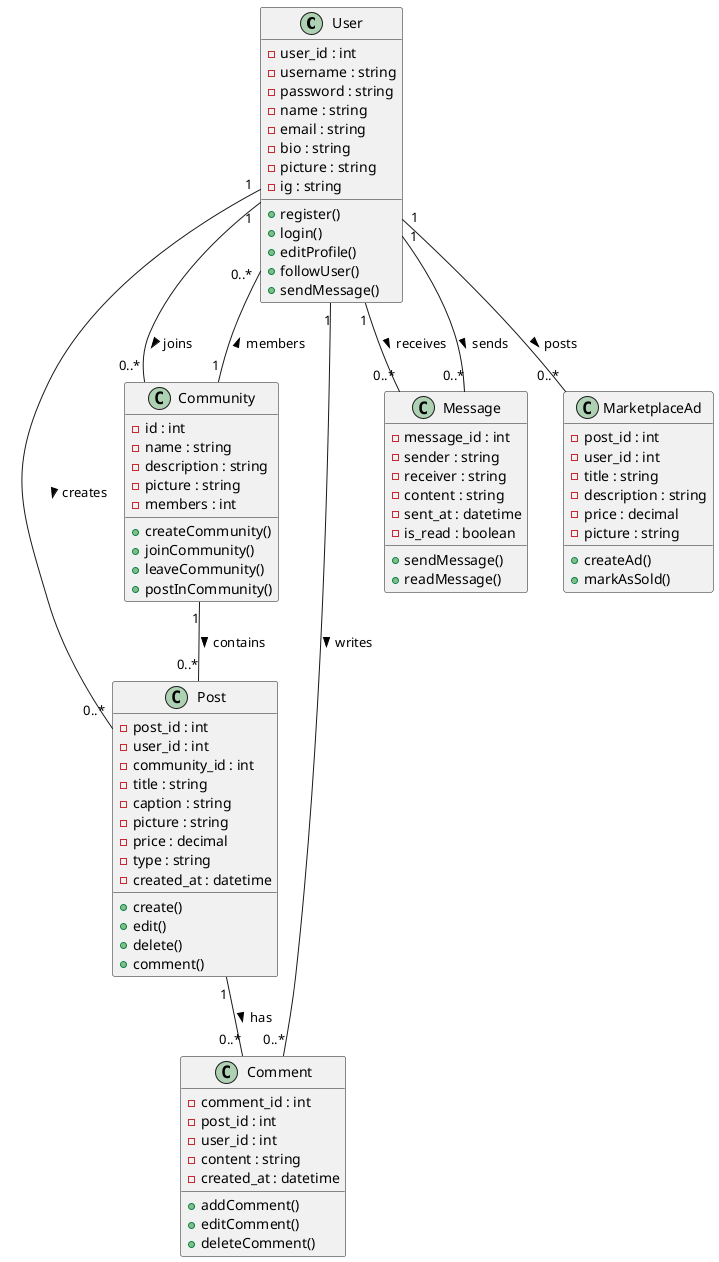 @startuml

class User {
  - user_id : int
  - username : string
  - password : string
  - name : string
  - email : string
  - bio : string
  - picture : string
  - ig : string
  + register()
  + login()
  + editProfile()
  + followUser()
  + sendMessage()
}

class Post {
  - post_id : int
  - user_id : int
  - community_id : int
  - title : string
  - caption : string
  - picture : string
  - price : decimal
  - type : string
  - created_at : datetime
  + create()
  + edit()
  + delete()
  + comment()
}

class Comment {
  - comment_id : int
  - post_id : int
  - user_id : int
  - content : string
  - created_at : datetime
  + addComment()
  + editComment()
  + deleteComment()
}

class Community {
  - id : int
  - name : string
  - description : string
  - picture : string
  - members : int
  + createCommunity()
  + joinCommunity()
  + leaveCommunity()
  + postInCommunity()
}

class Message {
  - message_id : int
  - sender : string
  - receiver : string
  - content : string
  - sent_at : datetime
  - is_read : boolean
  + sendMessage()
  + readMessage()
}

class MarketplaceAd {
  - post_id : int
  - user_id : int
  - title : string
  - description : string
  - price : decimal
  - picture : string
  + createAd()
  + markAsSold()
}

User "1" -- "0..*" Post : creates >
User "1" -- "0..*" Comment : writes >
User "1" -- "0..*" Message : sends >
User "1" -- "0..*" Message : receives >
User "1" -- "0..*" Community : joins >
User "1" -- "0..*" MarketplaceAd : posts >
Post "1" -- "0..*" Comment : has >
Community "1" -- "0..*" Post : contains >
Community "1" -- "0..*" User : members >

@enduml
